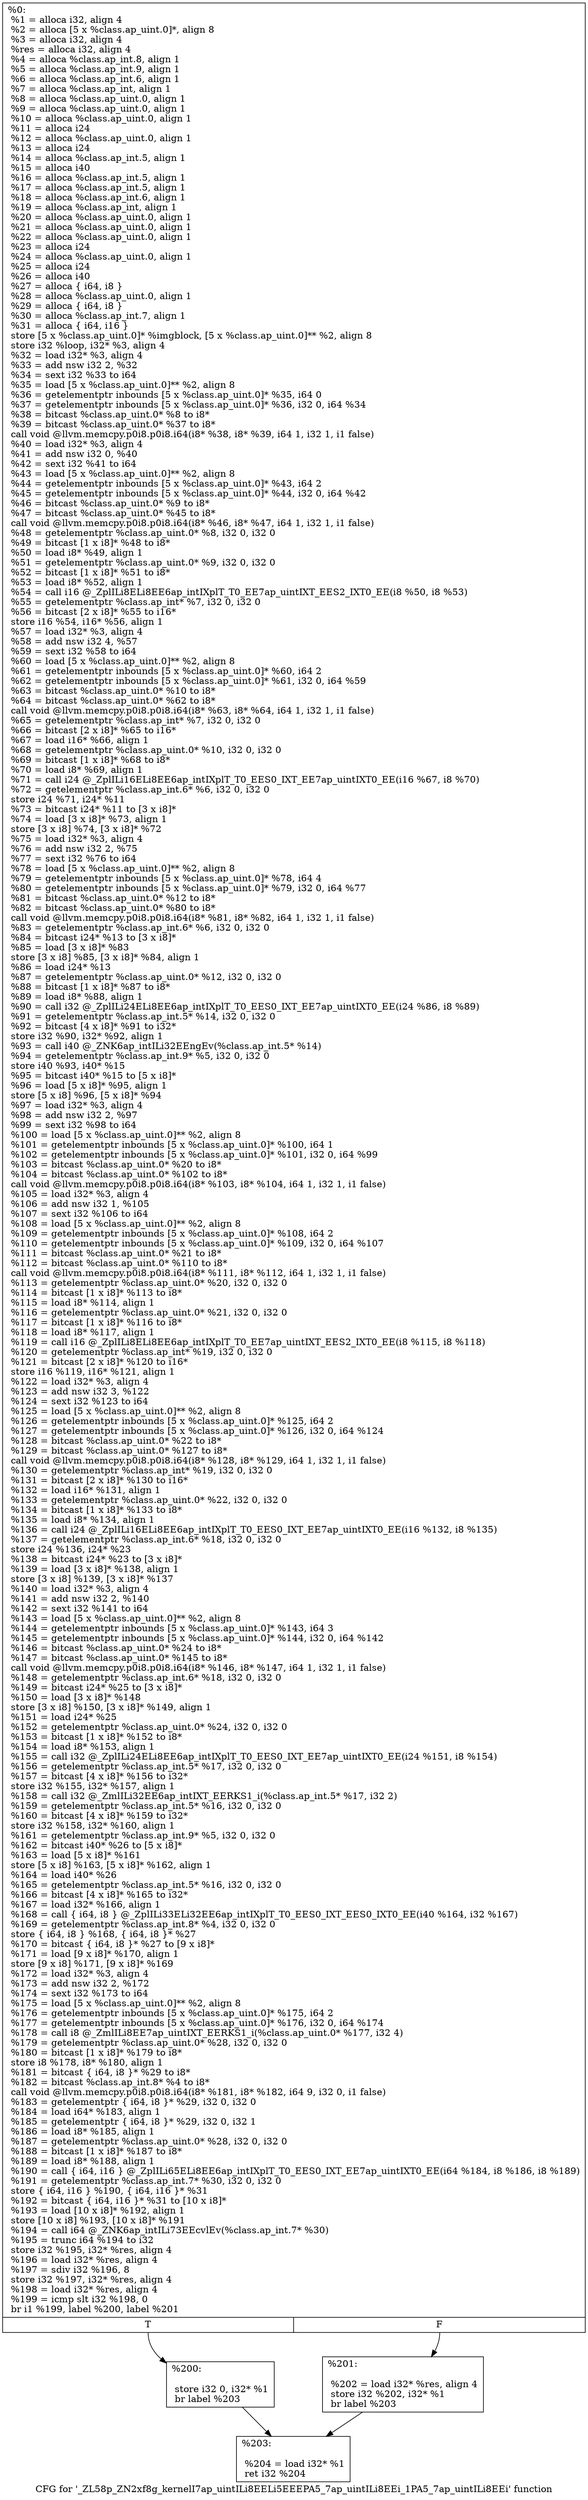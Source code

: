 digraph "CFG for '_ZL58p_ZN2xf8g_kernelI7ap_uintILi8EELi5EEEPA5_7ap_uintILi8EEi_1PA5_7ap_uintILi8EEi' function" {
	label="CFG for '_ZL58p_ZN2xf8g_kernelI7ap_uintILi8EELi5EEEPA5_7ap_uintILi8EEi_1PA5_7ap_uintILi8EEi' function";

	Node0x2975f80 [shape=record,label="{%0:\l  %1 = alloca i32, align 4\l  %2 = alloca [5 x %class.ap_uint.0]*, align 8\l  %3 = alloca i32, align 4\l  %res = alloca i32, align 4\l  %4 = alloca %class.ap_int.8, align 1\l  %5 = alloca %class.ap_int.9, align 1\l  %6 = alloca %class.ap_int.6, align 1\l  %7 = alloca %class.ap_int, align 1\l  %8 = alloca %class.ap_uint.0, align 1\l  %9 = alloca %class.ap_uint.0, align 1\l  %10 = alloca %class.ap_uint.0, align 1\l  %11 = alloca i24\l  %12 = alloca %class.ap_uint.0, align 1\l  %13 = alloca i24\l  %14 = alloca %class.ap_int.5, align 1\l  %15 = alloca i40\l  %16 = alloca %class.ap_int.5, align 1\l  %17 = alloca %class.ap_int.5, align 1\l  %18 = alloca %class.ap_int.6, align 1\l  %19 = alloca %class.ap_int, align 1\l  %20 = alloca %class.ap_uint.0, align 1\l  %21 = alloca %class.ap_uint.0, align 1\l  %22 = alloca %class.ap_uint.0, align 1\l  %23 = alloca i24\l  %24 = alloca %class.ap_uint.0, align 1\l  %25 = alloca i24\l  %26 = alloca i40\l  %27 = alloca \{ i64, i8 \}\l  %28 = alloca %class.ap_uint.0, align 1\l  %29 = alloca \{ i64, i8 \}\l  %30 = alloca %class.ap_int.7, align 1\l  %31 = alloca \{ i64, i16 \}\l  store [5 x %class.ap_uint.0]* %imgblock, [5 x %class.ap_uint.0]** %2, align 8\l  store i32 %loop, i32* %3, align 4\l  %32 = load i32* %3, align 4\l  %33 = add nsw i32 2, %32\l  %34 = sext i32 %33 to i64\l  %35 = load [5 x %class.ap_uint.0]** %2, align 8\l  %36 = getelementptr inbounds [5 x %class.ap_uint.0]* %35, i64 0\l  %37 = getelementptr inbounds [5 x %class.ap_uint.0]* %36, i32 0, i64 %34\l  %38 = bitcast %class.ap_uint.0* %8 to i8*\l  %39 = bitcast %class.ap_uint.0* %37 to i8*\l  call void @llvm.memcpy.p0i8.p0i8.i64(i8* %38, i8* %39, i64 1, i32 1, i1 false)\l  %40 = load i32* %3, align 4\l  %41 = add nsw i32 0, %40\l  %42 = sext i32 %41 to i64\l  %43 = load [5 x %class.ap_uint.0]** %2, align 8\l  %44 = getelementptr inbounds [5 x %class.ap_uint.0]* %43, i64 2\l  %45 = getelementptr inbounds [5 x %class.ap_uint.0]* %44, i32 0, i64 %42\l  %46 = bitcast %class.ap_uint.0* %9 to i8*\l  %47 = bitcast %class.ap_uint.0* %45 to i8*\l  call void @llvm.memcpy.p0i8.p0i8.i64(i8* %46, i8* %47, i64 1, i32 1, i1 false)\l  %48 = getelementptr %class.ap_uint.0* %8, i32 0, i32 0\l  %49 = bitcast [1 x i8]* %48 to i8*\l  %50 = load i8* %49, align 1\l  %51 = getelementptr %class.ap_uint.0* %9, i32 0, i32 0\l  %52 = bitcast [1 x i8]* %51 to i8*\l  %53 = load i8* %52, align 1\l  %54 = call i16 @_ZplILi8ELi8EE6ap_intIXplT_T0_EE7ap_uintIXT_EES2_IXT0_EE(i8 %50, i8 %53)\l  %55 = getelementptr %class.ap_int* %7, i32 0, i32 0\l  %56 = bitcast [2 x i8]* %55 to i16*\l  store i16 %54, i16* %56, align 1\l  %57 = load i32* %3, align 4\l  %58 = add nsw i32 4, %57\l  %59 = sext i32 %58 to i64\l  %60 = load [5 x %class.ap_uint.0]** %2, align 8\l  %61 = getelementptr inbounds [5 x %class.ap_uint.0]* %60, i64 2\l  %62 = getelementptr inbounds [5 x %class.ap_uint.0]* %61, i32 0, i64 %59\l  %63 = bitcast %class.ap_uint.0* %10 to i8*\l  %64 = bitcast %class.ap_uint.0* %62 to i8*\l  call void @llvm.memcpy.p0i8.p0i8.i64(i8* %63, i8* %64, i64 1, i32 1, i1 false)\l  %65 = getelementptr %class.ap_int* %7, i32 0, i32 0\l  %66 = bitcast [2 x i8]* %65 to i16*\l  %67 = load i16* %66, align 1\l  %68 = getelementptr %class.ap_uint.0* %10, i32 0, i32 0\l  %69 = bitcast [1 x i8]* %68 to i8*\l  %70 = load i8* %69, align 1\l  %71 = call i24 @_ZplILi16ELi8EE6ap_intIXplT_T0_EES0_IXT_EE7ap_uintIXT0_EE(i16 %67, i8 %70)\l  %72 = getelementptr %class.ap_int.6* %6, i32 0, i32 0\l  store i24 %71, i24* %11\l  %73 = bitcast i24* %11 to [3 x i8]*\l  %74 = load [3 x i8]* %73, align 1\l  store [3 x i8] %74, [3 x i8]* %72\l  %75 = load i32* %3, align 4\l  %76 = add nsw i32 2, %75\l  %77 = sext i32 %76 to i64\l  %78 = load [5 x %class.ap_uint.0]** %2, align 8\l  %79 = getelementptr inbounds [5 x %class.ap_uint.0]* %78, i64 4\l  %80 = getelementptr inbounds [5 x %class.ap_uint.0]* %79, i32 0, i64 %77\l  %81 = bitcast %class.ap_uint.0* %12 to i8*\l  %82 = bitcast %class.ap_uint.0* %80 to i8*\l  call void @llvm.memcpy.p0i8.p0i8.i64(i8* %81, i8* %82, i64 1, i32 1, i1 false)\l  %83 = getelementptr %class.ap_int.6* %6, i32 0, i32 0\l  %84 = bitcast i24* %13 to [3 x i8]*\l  %85 = load [3 x i8]* %83\l  store [3 x i8] %85, [3 x i8]* %84, align 1\l  %86 = load i24* %13\l  %87 = getelementptr %class.ap_uint.0* %12, i32 0, i32 0\l  %88 = bitcast [1 x i8]* %87 to i8*\l  %89 = load i8* %88, align 1\l  %90 = call i32 @_ZplILi24ELi8EE6ap_intIXplT_T0_EES0_IXT_EE7ap_uintIXT0_EE(i24 %86, i8 %89)\l  %91 = getelementptr %class.ap_int.5* %14, i32 0, i32 0\l  %92 = bitcast [4 x i8]* %91 to i32*\l  store i32 %90, i32* %92, align 1\l  %93 = call i40 @_ZNK6ap_intILi32EEngEv(%class.ap_int.5* %14)\l  %94 = getelementptr %class.ap_int.9* %5, i32 0, i32 0\l  store i40 %93, i40* %15\l  %95 = bitcast i40* %15 to [5 x i8]*\l  %96 = load [5 x i8]* %95, align 1\l  store [5 x i8] %96, [5 x i8]* %94\l  %97 = load i32* %3, align 4\l  %98 = add nsw i32 2, %97\l  %99 = sext i32 %98 to i64\l  %100 = load [5 x %class.ap_uint.0]** %2, align 8\l  %101 = getelementptr inbounds [5 x %class.ap_uint.0]* %100, i64 1\l  %102 = getelementptr inbounds [5 x %class.ap_uint.0]* %101, i32 0, i64 %99\l  %103 = bitcast %class.ap_uint.0* %20 to i8*\l  %104 = bitcast %class.ap_uint.0* %102 to i8*\l  call void @llvm.memcpy.p0i8.p0i8.i64(i8* %103, i8* %104, i64 1, i32 1, i1 false)\l  %105 = load i32* %3, align 4\l  %106 = add nsw i32 1, %105\l  %107 = sext i32 %106 to i64\l  %108 = load [5 x %class.ap_uint.0]** %2, align 8\l  %109 = getelementptr inbounds [5 x %class.ap_uint.0]* %108, i64 2\l  %110 = getelementptr inbounds [5 x %class.ap_uint.0]* %109, i32 0, i64 %107\l  %111 = bitcast %class.ap_uint.0* %21 to i8*\l  %112 = bitcast %class.ap_uint.0* %110 to i8*\l  call void @llvm.memcpy.p0i8.p0i8.i64(i8* %111, i8* %112, i64 1, i32 1, i1 false)\l  %113 = getelementptr %class.ap_uint.0* %20, i32 0, i32 0\l  %114 = bitcast [1 x i8]* %113 to i8*\l  %115 = load i8* %114, align 1\l  %116 = getelementptr %class.ap_uint.0* %21, i32 0, i32 0\l  %117 = bitcast [1 x i8]* %116 to i8*\l  %118 = load i8* %117, align 1\l  %119 = call i16 @_ZplILi8ELi8EE6ap_intIXplT_T0_EE7ap_uintIXT_EES2_IXT0_EE(i8 %115, i8 %118)\l  %120 = getelementptr %class.ap_int* %19, i32 0, i32 0\l  %121 = bitcast [2 x i8]* %120 to i16*\l  store i16 %119, i16* %121, align 1\l  %122 = load i32* %3, align 4\l  %123 = add nsw i32 3, %122\l  %124 = sext i32 %123 to i64\l  %125 = load [5 x %class.ap_uint.0]** %2, align 8\l  %126 = getelementptr inbounds [5 x %class.ap_uint.0]* %125, i64 2\l  %127 = getelementptr inbounds [5 x %class.ap_uint.0]* %126, i32 0, i64 %124\l  %128 = bitcast %class.ap_uint.0* %22 to i8*\l  %129 = bitcast %class.ap_uint.0* %127 to i8*\l  call void @llvm.memcpy.p0i8.p0i8.i64(i8* %128, i8* %129, i64 1, i32 1, i1 false)\l  %130 = getelementptr %class.ap_int* %19, i32 0, i32 0\l  %131 = bitcast [2 x i8]* %130 to i16*\l  %132 = load i16* %131, align 1\l  %133 = getelementptr %class.ap_uint.0* %22, i32 0, i32 0\l  %134 = bitcast [1 x i8]* %133 to i8*\l  %135 = load i8* %134, align 1\l  %136 = call i24 @_ZplILi16ELi8EE6ap_intIXplT_T0_EES0_IXT_EE7ap_uintIXT0_EE(i16 %132, i8 %135)\l  %137 = getelementptr %class.ap_int.6* %18, i32 0, i32 0\l  store i24 %136, i24* %23\l  %138 = bitcast i24* %23 to [3 x i8]*\l  %139 = load [3 x i8]* %138, align 1\l  store [3 x i8] %139, [3 x i8]* %137\l  %140 = load i32* %3, align 4\l  %141 = add nsw i32 2, %140\l  %142 = sext i32 %141 to i64\l  %143 = load [5 x %class.ap_uint.0]** %2, align 8\l  %144 = getelementptr inbounds [5 x %class.ap_uint.0]* %143, i64 3\l  %145 = getelementptr inbounds [5 x %class.ap_uint.0]* %144, i32 0, i64 %142\l  %146 = bitcast %class.ap_uint.0* %24 to i8*\l  %147 = bitcast %class.ap_uint.0* %145 to i8*\l  call void @llvm.memcpy.p0i8.p0i8.i64(i8* %146, i8* %147, i64 1, i32 1, i1 false)\l  %148 = getelementptr %class.ap_int.6* %18, i32 0, i32 0\l  %149 = bitcast i24* %25 to [3 x i8]*\l  %150 = load [3 x i8]* %148\l  store [3 x i8] %150, [3 x i8]* %149, align 1\l  %151 = load i24* %25\l  %152 = getelementptr %class.ap_uint.0* %24, i32 0, i32 0\l  %153 = bitcast [1 x i8]* %152 to i8*\l  %154 = load i8* %153, align 1\l  %155 = call i32 @_ZplILi24ELi8EE6ap_intIXplT_T0_EES0_IXT_EE7ap_uintIXT0_EE(i24 %151, i8 %154)\l  %156 = getelementptr %class.ap_int.5* %17, i32 0, i32 0\l  %157 = bitcast [4 x i8]* %156 to i32*\l  store i32 %155, i32* %157, align 1\l  %158 = call i32 @_ZmlILi32EE6ap_intIXT_EERKS1_i(%class.ap_int.5* %17, i32 2)\l  %159 = getelementptr %class.ap_int.5* %16, i32 0, i32 0\l  %160 = bitcast [4 x i8]* %159 to i32*\l  store i32 %158, i32* %160, align 1\l  %161 = getelementptr %class.ap_int.9* %5, i32 0, i32 0\l  %162 = bitcast i40* %26 to [5 x i8]*\l  %163 = load [5 x i8]* %161\l  store [5 x i8] %163, [5 x i8]* %162, align 1\l  %164 = load i40* %26\l  %165 = getelementptr %class.ap_int.5* %16, i32 0, i32 0\l  %166 = bitcast [4 x i8]* %165 to i32*\l  %167 = load i32* %166, align 1\l  %168 = call \{ i64, i8 \} @_ZplILi33ELi32EE6ap_intIXplT_T0_EES0_IXT_EES0_IXT0_EE(i40 %164, i32 %167)\l  %169 = getelementptr %class.ap_int.8* %4, i32 0, i32 0\l  store \{ i64, i8 \} %168, \{ i64, i8 \}* %27\l  %170 = bitcast \{ i64, i8 \}* %27 to [9 x i8]*\l  %171 = load [9 x i8]* %170, align 1\l  store [9 x i8] %171, [9 x i8]* %169\l  %172 = load i32* %3, align 4\l  %173 = add nsw i32 2, %172\l  %174 = sext i32 %173 to i64\l  %175 = load [5 x %class.ap_uint.0]** %2, align 8\l  %176 = getelementptr inbounds [5 x %class.ap_uint.0]* %175, i64 2\l  %177 = getelementptr inbounds [5 x %class.ap_uint.0]* %176, i32 0, i64 %174\l  %178 = call i8 @_ZmlILi8EE7ap_uintIXT_EERKS1_i(%class.ap_uint.0* %177, i32 4)\l  %179 = getelementptr %class.ap_uint.0* %28, i32 0, i32 0\l  %180 = bitcast [1 x i8]* %179 to i8*\l  store i8 %178, i8* %180, align 1\l  %181 = bitcast \{ i64, i8 \}* %29 to i8*\l  %182 = bitcast %class.ap_int.8* %4 to i8*\l  call void @llvm.memcpy.p0i8.p0i8.i64(i8* %181, i8* %182, i64 9, i32 0, i1 false)\l  %183 = getelementptr \{ i64, i8 \}* %29, i32 0, i32 0\l  %184 = load i64* %183, align 1\l  %185 = getelementptr \{ i64, i8 \}* %29, i32 0, i32 1\l  %186 = load i8* %185, align 1\l  %187 = getelementptr %class.ap_uint.0* %28, i32 0, i32 0\l  %188 = bitcast [1 x i8]* %187 to i8*\l  %189 = load i8* %188, align 1\l  %190 = call \{ i64, i16 \} @_ZplILi65ELi8EE6ap_intIXplT_T0_EES0_IXT_EE7ap_uintIXT0_EE(i64 %184, i8 %186, i8 %189)\l  %191 = getelementptr %class.ap_int.7* %30, i32 0, i32 0\l  store \{ i64, i16 \} %190, \{ i64, i16 \}* %31\l  %192 = bitcast \{ i64, i16 \}* %31 to [10 x i8]*\l  %193 = load [10 x i8]* %192, align 1\l  store [10 x i8] %193, [10 x i8]* %191\l  %194 = call i64 @_ZNK6ap_intILi73EEcvlEv(%class.ap_int.7* %30)\l  %195 = trunc i64 %194 to i32\l  store i32 %195, i32* %res, align 4\l  %196 = load i32* %res, align 4\l  %197 = sdiv i32 %196, 8\l  store i32 %197, i32* %res, align 4\l  %198 = load i32* %res, align 4\l  %199 = icmp slt i32 %198, 0\l  br i1 %199, label %200, label %201\l|{<s0>T|<s1>F}}"];
	Node0x2975f80:s0 -> Node0x2982bd0;
	Node0x2975f80:s1 -> Node0x2982c30;
	Node0x2982bd0 [shape=record,label="{%200:\l\l  store i32 0, i32* %1\l  br label %203\l}"];
	Node0x2982bd0 -> Node0x2982dd0;
	Node0x2982c30 [shape=record,label="{%201:\l\l  %202 = load i32* %res, align 4\l  store i32 %202, i32* %1\l  br label %203\l}"];
	Node0x2982c30 -> Node0x2982dd0;
	Node0x2982dd0 [shape=record,label="{%203:\l\l  %204 = load i32* %1\l  ret i32 %204\l}"];
}
